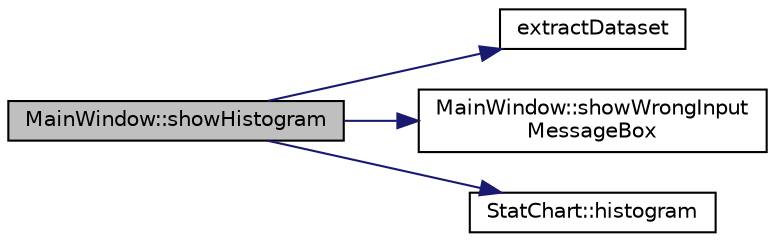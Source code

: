 digraph "MainWindow::showHistogram"
{
  bgcolor="transparent";
  edge [fontname="Helvetica",fontsize="10",labelfontname="Helvetica",labelfontsize="10"];
  node [fontname="Helvetica",fontsize="10",shape=record];
  rankdir="LR";
  Node183 [label="MainWindow::showHistogram",height=0.2,width=0.4,color="black", fillcolor="grey75", style="filled", fontcolor="black"];
  Node183 -> Node184 [color="midnightblue",fontsize="10",style="solid",fontname="Helvetica"];
  Node184 [label="extractDataset",height=0.2,width=0.4,color="black",URL="$mainwindow_8cpp.html#aec57b33b02b04491b2c42bb7654bf203"];
  Node183 -> Node185 [color="midnightblue",fontsize="10",style="solid",fontname="Helvetica"];
  Node185 [label="MainWindow::showWrongInput\lMessageBox",height=0.2,width=0.4,color="black",URL="$class_main_window.html#ab550cad5c29365827496dfe01bf5409b",tooltip="잘못된 입력에 대한 경고 메시지를 출력합니다. "];
  Node183 -> Node186 [color="midnightblue",fontsize="10",style="solid",fontname="Helvetica"];
  Node186 [label="StatChart::histogram",height=0.2,width=0.4,color="black",URL="$class_stat_chart.html#a053fe2e9fe5838a554a2059f2cc7e0ad",tooltip="일변량 데이터의 히스토그램을 qchart로 작성합니다. "];
}
